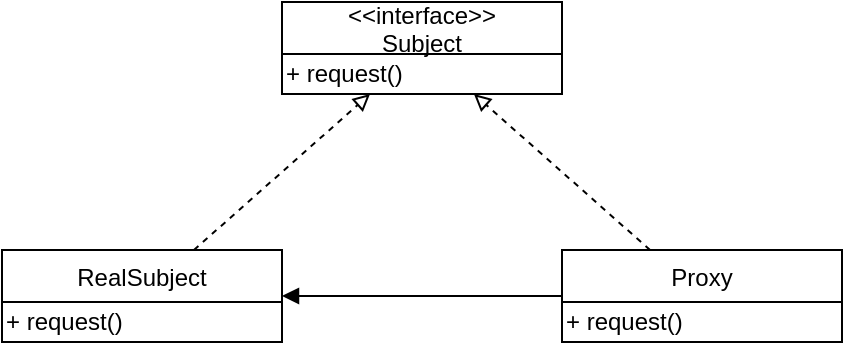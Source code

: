 <mxfile version="12.6.5" type="device"><diagram id="xV4Cc-DCHhizbpdM-YVL" name="第 1 页"><mxGraphModel dx="865" dy="506" grid="1" gridSize="10" guides="1" tooltips="1" connect="1" arrows="1" fold="1" page="1" pageScale="1" pageWidth="827" pageHeight="1169" math="0" shadow="0"><root><mxCell id="0"/><mxCell id="1" parent="0"/><mxCell id="3PyXvHK2turF8VkgiCkI-1" value="&lt;&lt;interface&gt;&gt;&#10;Subject" style="swimlane;fontStyle=0;childLayout=stackLayout;horizontal=1;startSize=26;fillColor=none;horizontalStack=0;resizeParent=1;resizeParentMax=0;resizeLast=0;collapsible=1;marginBottom=0;" vertex="1" parent="1"><mxGeometry x="343" y="130" width="140" height="46" as="geometry"/></mxCell><mxCell id="3PyXvHK2turF8VkgiCkI-5" value="+ request()" style="text;html=1;align=left;verticalAlign=middle;resizable=0;points=[];autosize=1;" vertex="1" parent="3PyXvHK2turF8VkgiCkI-1"><mxGeometry y="26" width="140" height="20" as="geometry"/></mxCell><mxCell id="3PyXvHK2turF8VkgiCkI-13" style="edgeStyle=none;rounded=0;orthogonalLoop=1;jettySize=auto;html=1;endArrow=block;endFill=0;dashed=1;" edge="1" parent="1" source="3PyXvHK2turF8VkgiCkI-6" target="3PyXvHK2turF8VkgiCkI-1"><mxGeometry relative="1" as="geometry"/></mxCell><mxCell id="3PyXvHK2turF8VkgiCkI-6" value="RealSubject" style="swimlane;fontStyle=0;childLayout=stackLayout;horizontal=1;startSize=26;fillColor=none;horizontalStack=0;resizeParent=1;resizeParentMax=0;resizeLast=0;collapsible=1;marginBottom=0;" vertex="1" parent="1"><mxGeometry x="203" y="254" width="140" height="46" as="geometry"/></mxCell><mxCell id="3PyXvHK2turF8VkgiCkI-7" value="+ request()" style="text;html=1;align=left;verticalAlign=middle;resizable=0;points=[];autosize=1;" vertex="1" parent="3PyXvHK2turF8VkgiCkI-6"><mxGeometry y="26" width="140" height="20" as="geometry"/></mxCell><mxCell id="3PyXvHK2turF8VkgiCkI-12" style="edgeStyle=none;rounded=0;orthogonalLoop=1;jettySize=auto;html=1;entryX=1;entryY=0.5;entryDx=0;entryDy=0;endArrow=block;endFill=1;" edge="1" parent="1" source="3PyXvHK2turF8VkgiCkI-8" target="3PyXvHK2turF8VkgiCkI-6"><mxGeometry relative="1" as="geometry"/></mxCell><mxCell id="3PyXvHK2turF8VkgiCkI-14" style="edgeStyle=none;rounded=0;orthogonalLoop=1;jettySize=auto;html=1;endArrow=block;endFill=0;dashed=1;" edge="1" parent="1" source="3PyXvHK2turF8VkgiCkI-8" target="3PyXvHK2turF8VkgiCkI-1"><mxGeometry relative="1" as="geometry"/></mxCell><mxCell id="3PyXvHK2turF8VkgiCkI-8" value="Proxy" style="swimlane;fontStyle=0;childLayout=stackLayout;horizontal=1;startSize=26;fillColor=none;horizontalStack=0;resizeParent=1;resizeParentMax=0;resizeLast=0;collapsible=1;marginBottom=0;" vertex="1" parent="1"><mxGeometry x="483" y="254" width="140" height="46" as="geometry"/></mxCell><mxCell id="3PyXvHK2turF8VkgiCkI-9" value="+ request()" style="text;html=1;align=left;verticalAlign=middle;resizable=0;points=[];autosize=1;" vertex="1" parent="3PyXvHK2turF8VkgiCkI-8"><mxGeometry y="26" width="140" height="20" as="geometry"/></mxCell></root></mxGraphModel></diagram></mxfile>